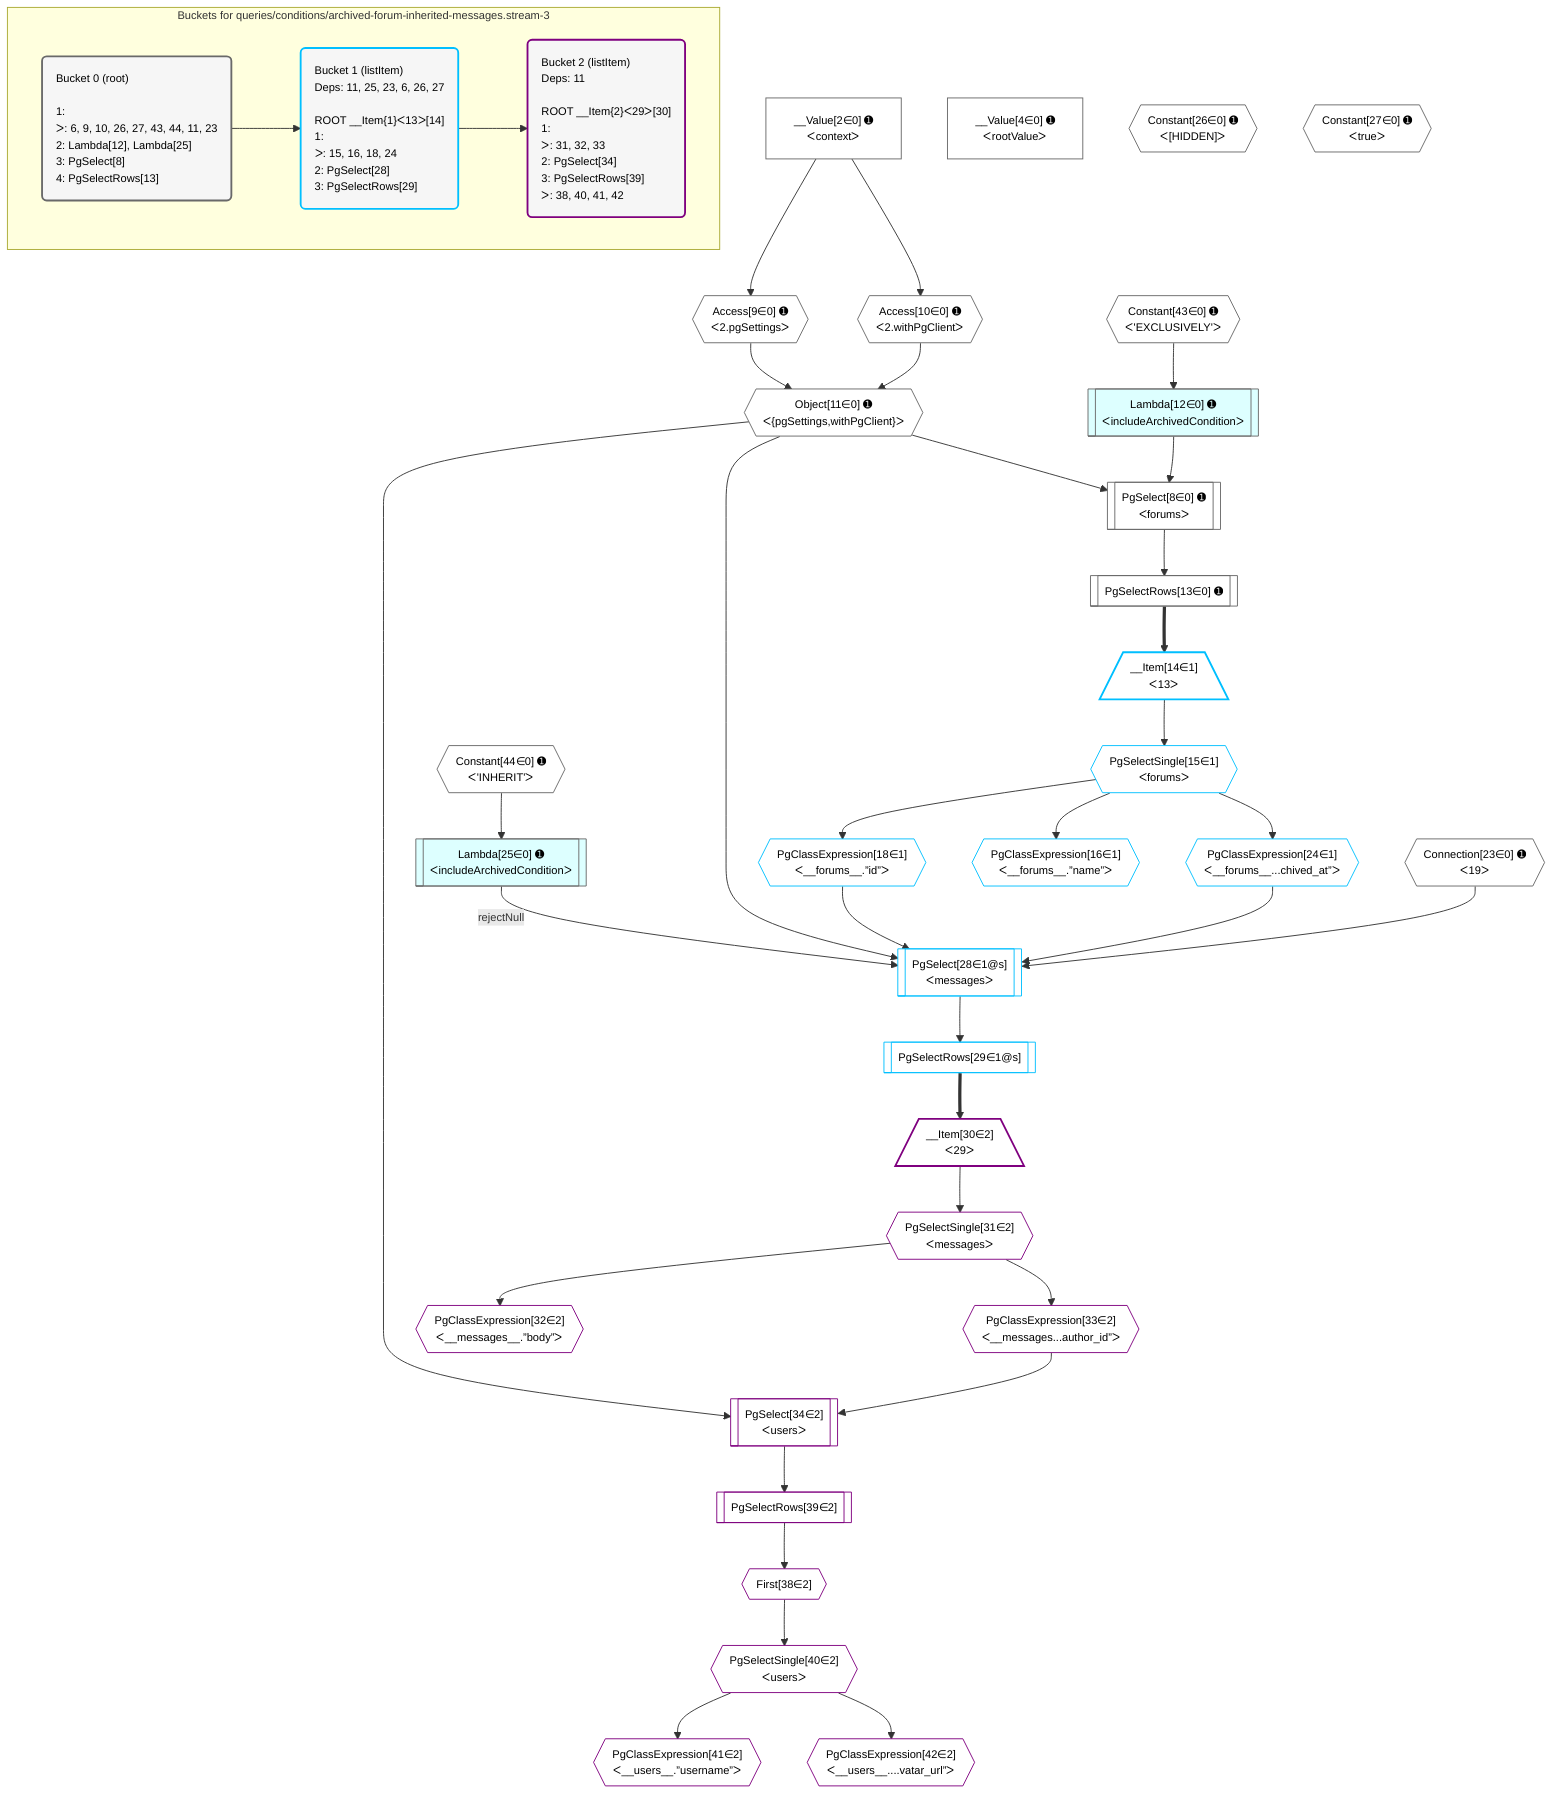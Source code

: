 %%{init: {'themeVariables': { 'fontSize': '12px'}}}%%
graph TD
    classDef path fill:#eee,stroke:#000,color:#000
    classDef plan fill:#fff,stroke-width:1px,color:#000
    classDef itemplan fill:#fff,stroke-width:2px,color:#000
    classDef unbatchedplan fill:#dff,stroke-width:1px,color:#000
    classDef sideeffectplan fill:#fcc,stroke-width:2px,color:#000
    classDef bucket fill:#f6f6f6,color:#000,stroke-width:2px,text-align:left


    %% plan dependencies
    PgSelect8[["PgSelect[8∈0] ➊<br />ᐸforumsᐳ"]]:::plan
    Object11{{"Object[11∈0] ➊<br />ᐸ{pgSettings,withPgClient}ᐳ"}}:::plan
    Lambda12[["Lambda[12∈0] ➊<br />ᐸincludeArchivedConditionᐳ"]]:::unbatchedplan
    Object11 & Lambda12 --> PgSelect8
    Access9{{"Access[9∈0] ➊<br />ᐸ2.pgSettingsᐳ"}}:::plan
    Access10{{"Access[10∈0] ➊<br />ᐸ2.withPgClientᐳ"}}:::plan
    Access9 & Access10 --> Object11
    Connection23{{"Connection[23∈0] ➊<br />ᐸ19ᐳ"}}:::plan
    __Value2["__Value[2∈0] ➊<br />ᐸcontextᐳ"]:::plan
    __Value2 --> Access9
    __Value2 --> Access10
    Constant43{{"Constant[43∈0] ➊<br />ᐸ'EXCLUSIVELY'ᐳ"}}:::plan
    Constant43 --> Lambda12
    PgSelectRows13[["PgSelectRows[13∈0] ➊"]]:::plan
    PgSelect8 --> PgSelectRows13
    Lambda25[["Lambda[25∈0] ➊<br />ᐸincludeArchivedConditionᐳ"]]:::unbatchedplan
    Constant44{{"Constant[44∈0] ➊<br />ᐸ'INHERIT'ᐳ"}}:::plan
    Constant44 --> Lambda25
    __Value4["__Value[4∈0] ➊<br />ᐸrootValueᐳ"]:::plan
    Constant26{{"Constant[26∈0] ➊<br />ᐸ[HIDDEN]ᐳ"}}:::plan
    Constant27{{"Constant[27∈0] ➊<br />ᐸtrueᐳ"}}:::plan
    PgSelect28[["PgSelect[28∈1@s]<br />ᐸmessagesᐳ"]]:::plan
    PgClassExpression18{{"PgClassExpression[18∈1]<br />ᐸ__forums__.”id”ᐳ"}}:::plan
    PgClassExpression24{{"PgClassExpression[24∈1]<br />ᐸ__forums__...chived_at”ᐳ"}}:::plan
    Lambda25 -->|rejectNull| PgSelect28
    Object11 & PgClassExpression18 & PgClassExpression24 & Connection23 --> PgSelect28
    __Item14[/"__Item[14∈1]<br />ᐸ13ᐳ"\]:::itemplan
    PgSelectRows13 ==> __Item14
    PgSelectSingle15{{"PgSelectSingle[15∈1]<br />ᐸforumsᐳ"}}:::plan
    __Item14 --> PgSelectSingle15
    PgClassExpression16{{"PgClassExpression[16∈1]<br />ᐸ__forums__.”name”ᐳ"}}:::plan
    PgSelectSingle15 --> PgClassExpression16
    PgSelectSingle15 --> PgClassExpression18
    PgSelectSingle15 --> PgClassExpression24
    PgSelectRows29[["PgSelectRows[29∈1@s]"]]:::plan
    PgSelect28 --> PgSelectRows29
    PgSelect34[["PgSelect[34∈2]<br />ᐸusersᐳ"]]:::plan
    PgClassExpression33{{"PgClassExpression[33∈2]<br />ᐸ__messages...author_id”ᐳ"}}:::plan
    Object11 & PgClassExpression33 --> PgSelect34
    __Item30[/"__Item[30∈2]<br />ᐸ29ᐳ"\]:::itemplan
    PgSelectRows29 ==> __Item30
    PgSelectSingle31{{"PgSelectSingle[31∈2]<br />ᐸmessagesᐳ"}}:::plan
    __Item30 --> PgSelectSingle31
    PgClassExpression32{{"PgClassExpression[32∈2]<br />ᐸ__messages__.”body”ᐳ"}}:::plan
    PgSelectSingle31 --> PgClassExpression32
    PgSelectSingle31 --> PgClassExpression33
    First38{{"First[38∈2]"}}:::plan
    PgSelectRows39[["PgSelectRows[39∈2]"]]:::plan
    PgSelectRows39 --> First38
    PgSelect34 --> PgSelectRows39
    PgSelectSingle40{{"PgSelectSingle[40∈2]<br />ᐸusersᐳ"}}:::plan
    First38 --> PgSelectSingle40
    PgClassExpression41{{"PgClassExpression[41∈2]<br />ᐸ__users__.”username”ᐳ"}}:::plan
    PgSelectSingle40 --> PgClassExpression41
    PgClassExpression42{{"PgClassExpression[42∈2]<br />ᐸ__users__....vatar_url”ᐳ"}}:::plan
    PgSelectSingle40 --> PgClassExpression42

    %% define steps

    subgraph "Buckets for queries/conditions/archived-forum-inherited-messages.stream-3"
    Bucket0("Bucket 0 (root)<br /><br />1: <br />ᐳ: 6, 9, 10, 26, 27, 43, 44, 11, 23<br />2: Lambda[12], Lambda[25]<br />3: PgSelect[8]<br />4: PgSelectRows[13]"):::bucket
    classDef bucket0 stroke:#696969
    class Bucket0,__Value2,__Value4,PgSelect8,Access9,Access10,Object11,Lambda12,PgSelectRows13,Connection23,Lambda25,Constant26,Constant27,Constant43,Constant44 bucket0
    Bucket1("Bucket 1 (listItem)<br />Deps: 11, 25, 23, 6, 26, 27<br /><br />ROOT __Item{1}ᐸ13ᐳ[14]<br />1: <br />ᐳ: 15, 16, 18, 24<br />2: PgSelect[28]<br />3: PgSelectRows[29]"):::bucket
    classDef bucket1 stroke:#00bfff
    class Bucket1,__Item14,PgSelectSingle15,PgClassExpression16,PgClassExpression18,PgClassExpression24,PgSelect28,PgSelectRows29 bucket1
    Bucket2("Bucket 2 (listItem)<br />Deps: 11<br /><br />ROOT __Item{2}ᐸ29ᐳ[30]<br />1: <br />ᐳ: 31, 32, 33<br />2: PgSelect[34]<br />3: PgSelectRows[39]<br />ᐳ: 38, 40, 41, 42"):::bucket
    classDef bucket2 stroke:#7f007f
    class Bucket2,__Item30,PgSelectSingle31,PgClassExpression32,PgClassExpression33,PgSelect34,First38,PgSelectRows39,PgSelectSingle40,PgClassExpression41,PgClassExpression42 bucket2
    Bucket0 --> Bucket1
    Bucket1 --> Bucket2
    end